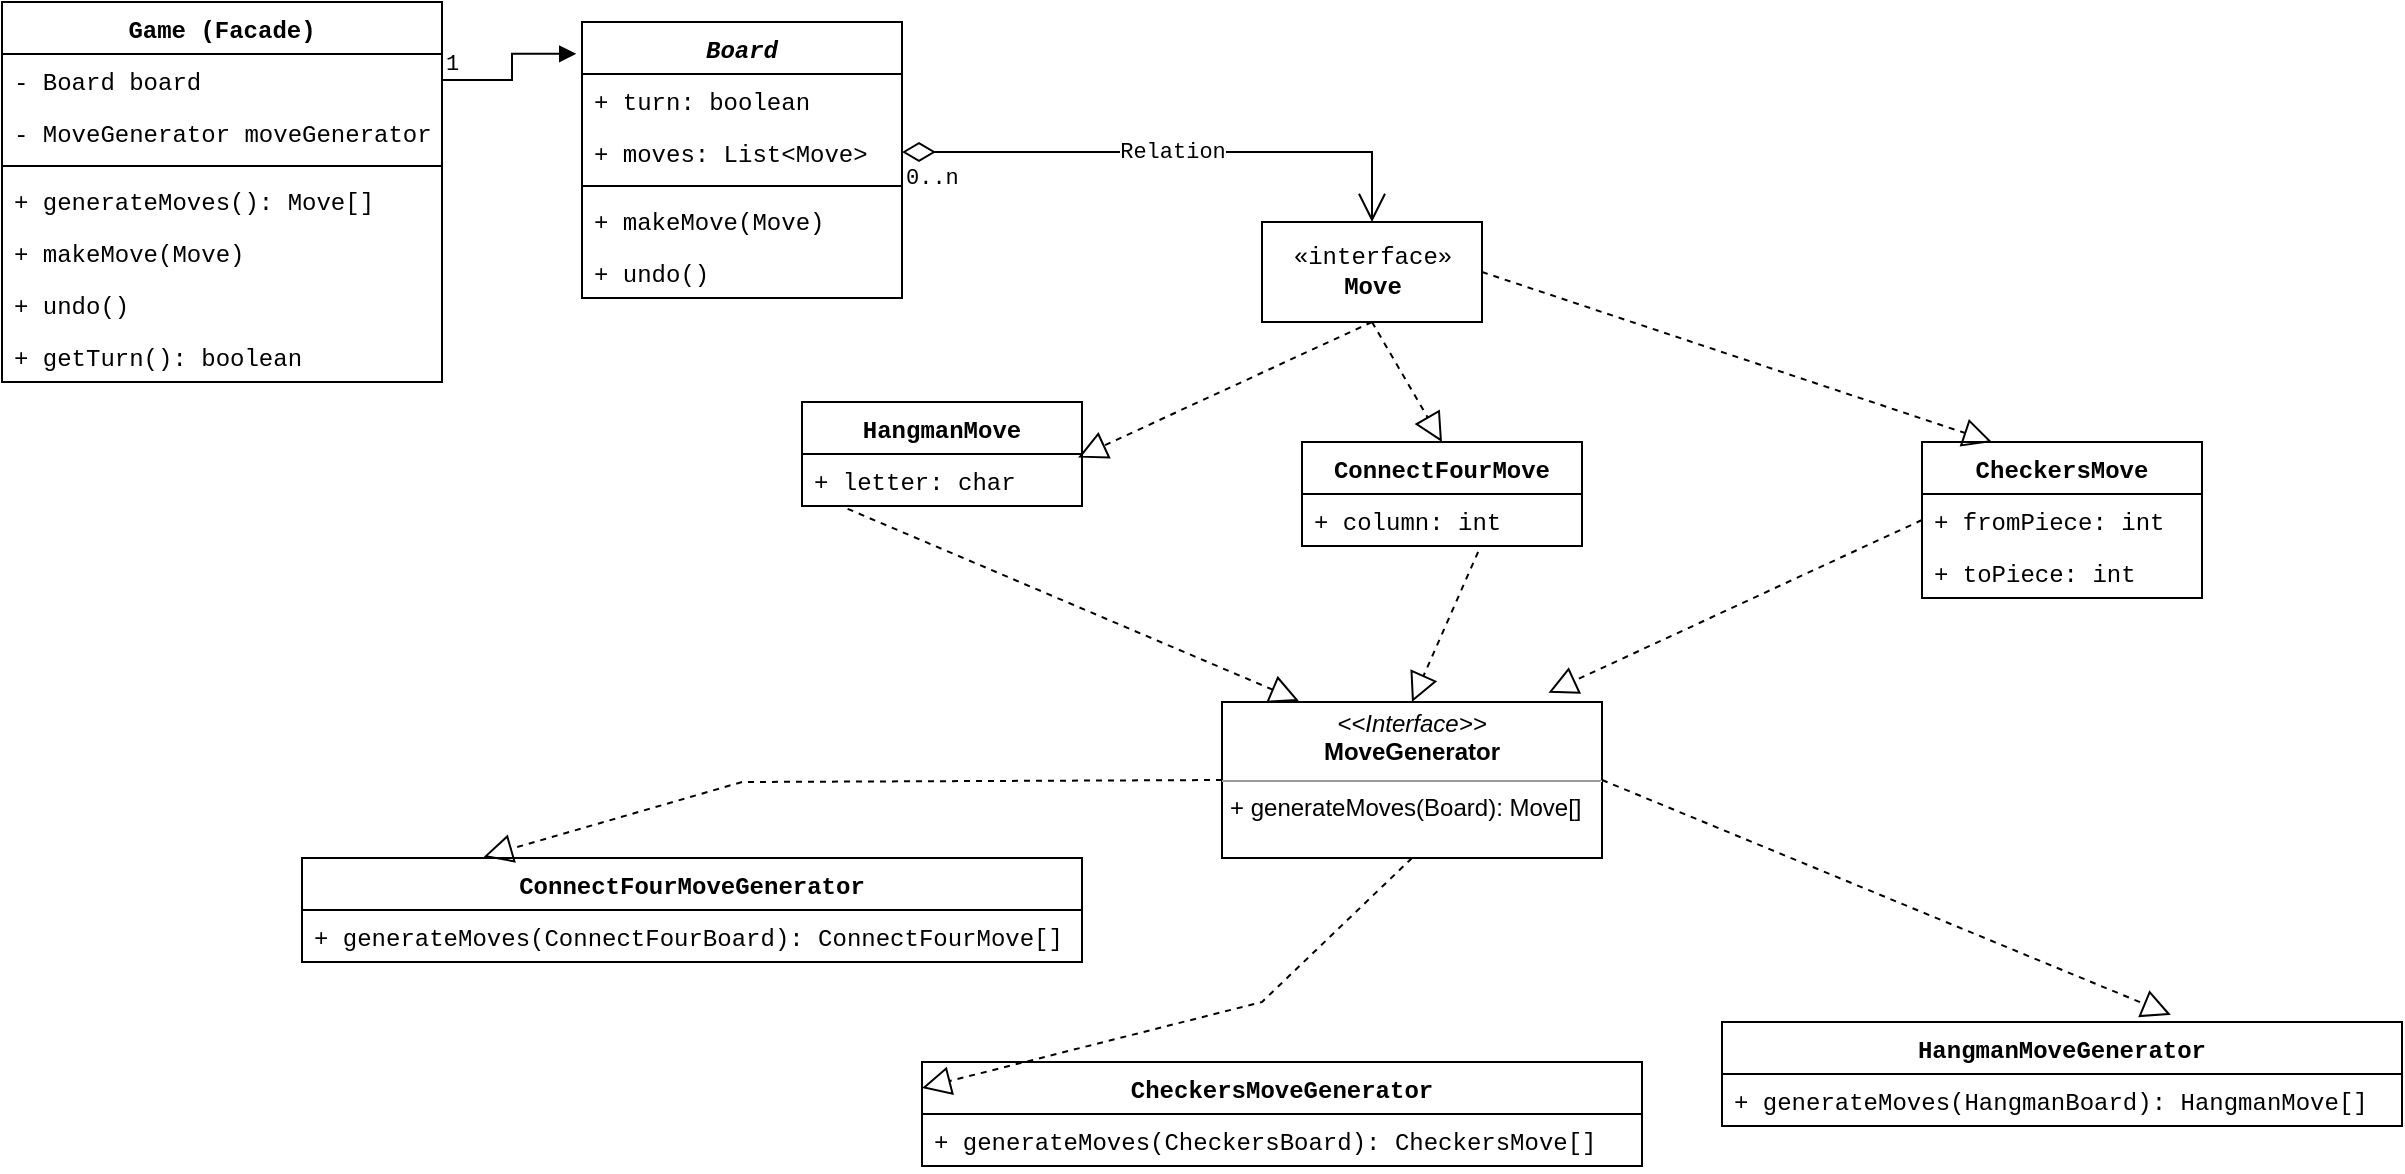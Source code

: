 <mxfile version="20.5.3" type="github">
  <diagram id="h_nkCJeNbxuBH3u3GuZV" name="Page-1">
    <mxGraphModel dx="2003" dy="634" grid="1" gridSize="10" guides="1" tooltips="1" connect="1" arrows="1" fold="1" page="1" pageScale="1" pageWidth="850" pageHeight="1100" math="0" shadow="0">
      <root>
        <mxCell id="0" />
        <mxCell id="1" parent="0" />
        <mxCell id="tKDoVAYZ7wEW3-KZ-8f7-16" value="Game (Facade)" style="swimlane;fontStyle=1;align=center;verticalAlign=top;childLayout=stackLayout;horizontal=1;startSize=26;horizontalStack=0;resizeParent=1;resizeParentMax=0;resizeLast=0;collapsible=1;marginBottom=0;fontFamily=Courier New;" parent="1" vertex="1">
          <mxGeometry x="-810" y="30" width="220" height="190" as="geometry" />
        </mxCell>
        <mxCell id="tKDoVAYZ7wEW3-KZ-8f7-20" value="- Board board" style="text;strokeColor=none;fillColor=none;align=left;verticalAlign=top;spacingLeft=4;spacingRight=4;overflow=hidden;rotatable=0;points=[[0,0.5],[1,0.5]];portConstraint=eastwest;fontFamily=Courier New;" parent="tKDoVAYZ7wEW3-KZ-8f7-16" vertex="1">
          <mxGeometry y="26" width="220" height="26" as="geometry" />
        </mxCell>
        <mxCell id="tKDoVAYZ7wEW3-KZ-8f7-28" value="- MoveGenerator moveGenerator" style="text;strokeColor=none;fillColor=none;align=left;verticalAlign=top;spacingLeft=4;spacingRight=4;overflow=hidden;rotatable=0;points=[[0,0.5],[1,0.5]];portConstraint=eastwest;fontFamily=Courier New;" parent="tKDoVAYZ7wEW3-KZ-8f7-16" vertex="1">
          <mxGeometry y="52" width="220" height="26" as="geometry" />
        </mxCell>
        <mxCell id="tKDoVAYZ7wEW3-KZ-8f7-18" value="" style="line;strokeWidth=1;fillColor=none;align=left;verticalAlign=middle;spacingTop=-1;spacingLeft=3;spacingRight=3;rotatable=0;labelPosition=right;points=[];portConstraint=eastwest;strokeColor=inherit;fontFamily=Courier New;" parent="tKDoVAYZ7wEW3-KZ-8f7-16" vertex="1">
          <mxGeometry y="78" width="220" height="8" as="geometry" />
        </mxCell>
        <mxCell id="tKDoVAYZ7wEW3-KZ-8f7-19" value="+ generateMoves(): Move[]" style="text;strokeColor=none;fillColor=none;align=left;verticalAlign=top;spacingLeft=4;spacingRight=4;overflow=hidden;rotatable=0;points=[[0,0.5],[1,0.5]];portConstraint=eastwest;fontFamily=Courier New;" parent="tKDoVAYZ7wEW3-KZ-8f7-16" vertex="1">
          <mxGeometry y="86" width="220" height="26" as="geometry" />
        </mxCell>
        <mxCell id="tKDoVAYZ7wEW3-KZ-8f7-21" value="+ makeMove(Move)" style="text;strokeColor=none;fillColor=none;align=left;verticalAlign=top;spacingLeft=4;spacingRight=4;overflow=hidden;rotatable=0;points=[[0,0.5],[1,0.5]];portConstraint=eastwest;fontFamily=Courier New;" parent="tKDoVAYZ7wEW3-KZ-8f7-16" vertex="1">
          <mxGeometry y="112" width="220" height="26" as="geometry" />
        </mxCell>
        <mxCell id="tKDoVAYZ7wEW3-KZ-8f7-22" value="+ undo()" style="text;strokeColor=none;fillColor=none;align=left;verticalAlign=top;spacingLeft=4;spacingRight=4;overflow=hidden;rotatable=0;points=[[0,0.5],[1,0.5]];portConstraint=eastwest;fontFamily=Courier New;" parent="tKDoVAYZ7wEW3-KZ-8f7-16" vertex="1">
          <mxGeometry y="138" width="220" height="26" as="geometry" />
        </mxCell>
        <mxCell id="tKDoVAYZ7wEW3-KZ-8f7-37" value="+ getTurn(): boolean" style="text;strokeColor=none;fillColor=none;align=left;verticalAlign=top;spacingLeft=4;spacingRight=4;overflow=hidden;rotatable=0;points=[[0,0.5],[1,0.5]];portConstraint=eastwest;fontFamily=Courier New;" parent="tKDoVAYZ7wEW3-KZ-8f7-16" vertex="1">
          <mxGeometry y="164" width="220" height="26" as="geometry" />
        </mxCell>
        <mxCell id="tKDoVAYZ7wEW3-KZ-8f7-39" value="ConnectFourMove" style="swimlane;fontStyle=1;childLayout=stackLayout;horizontal=1;startSize=26;fillColor=none;horizontalStack=0;resizeParent=1;resizeParentMax=0;resizeLast=0;collapsible=1;marginBottom=0;fontFamily=Courier New;" parent="1" vertex="1">
          <mxGeometry x="-160" y="250" width="140" height="52" as="geometry" />
        </mxCell>
        <mxCell id="tKDoVAYZ7wEW3-KZ-8f7-40" value="+ column: int" style="text;strokeColor=none;fillColor=none;align=left;verticalAlign=top;spacingLeft=4;spacingRight=4;overflow=hidden;rotatable=0;points=[[0,0.5],[1,0.5]];portConstraint=eastwest;fontFamily=Courier New;" parent="tKDoVAYZ7wEW3-KZ-8f7-39" vertex="1">
          <mxGeometry y="26" width="140" height="26" as="geometry" />
        </mxCell>
        <mxCell id="tKDoVAYZ7wEW3-KZ-8f7-43" value="HangmanMove" style="swimlane;fontStyle=1;childLayout=stackLayout;horizontal=1;startSize=26;fillColor=none;horizontalStack=0;resizeParent=1;resizeParentMax=0;resizeLast=0;collapsible=1;marginBottom=0;fontFamily=Courier New;" parent="1" vertex="1">
          <mxGeometry x="-410" y="230" width="140" height="52" as="geometry" />
        </mxCell>
        <mxCell id="tKDoVAYZ7wEW3-KZ-8f7-44" value="+ letter: char" style="text;strokeColor=none;fillColor=none;align=left;verticalAlign=top;spacingLeft=4;spacingRight=4;overflow=hidden;rotatable=0;points=[[0,0.5],[1,0.5]];portConstraint=eastwest;fontFamily=Courier New;" parent="tKDoVAYZ7wEW3-KZ-8f7-43" vertex="1">
          <mxGeometry y="26" width="140" height="26" as="geometry" />
        </mxCell>
        <mxCell id="tKDoVAYZ7wEW3-KZ-8f7-47" value="CheckersMove" style="swimlane;fontStyle=1;childLayout=stackLayout;horizontal=1;startSize=26;fillColor=none;horizontalStack=0;resizeParent=1;resizeParentMax=0;resizeLast=0;collapsible=1;marginBottom=0;fontFamily=Courier New;" parent="1" vertex="1">
          <mxGeometry x="150" y="250" width="140" height="78" as="geometry" />
        </mxCell>
        <mxCell id="tKDoVAYZ7wEW3-KZ-8f7-48" value="+ fromPiece: int" style="text;strokeColor=none;fillColor=none;align=left;verticalAlign=top;spacingLeft=4;spacingRight=4;overflow=hidden;rotatable=0;points=[[0,0.5],[1,0.5]];portConstraint=eastwest;fontFamily=Courier New;" parent="tKDoVAYZ7wEW3-KZ-8f7-47" vertex="1">
          <mxGeometry y="26" width="140" height="26" as="geometry" />
        </mxCell>
        <mxCell id="tKDoVAYZ7wEW3-KZ-8f7-49" value="+ toPiece: int" style="text;strokeColor=none;fillColor=none;align=left;verticalAlign=top;spacingLeft=4;spacingRight=4;overflow=hidden;rotatable=0;points=[[0,0.5],[1,0.5]];portConstraint=eastwest;fontFamily=Courier New;" parent="tKDoVAYZ7wEW3-KZ-8f7-47" vertex="1">
          <mxGeometry y="52" width="140" height="26" as="geometry" />
        </mxCell>
        <mxCell id="tKDoVAYZ7wEW3-KZ-8f7-51" value="«interface»&lt;br&gt;&lt;b&gt;Move&lt;/b&gt;" style="html=1;fontFamily=Courier New;" parent="1" vertex="1">
          <mxGeometry x="-180" y="140" width="110" height="50" as="geometry" />
        </mxCell>
        <mxCell id="tKDoVAYZ7wEW3-KZ-8f7-52" value="" style="endArrow=block;dashed=1;endFill=0;endSize=12;html=1;rounded=0;fontFamily=Courier New;entryX=0.5;entryY=0;entryDx=0;entryDy=0;exitX=0.5;exitY=1;exitDx=0;exitDy=0;" parent="1" source="tKDoVAYZ7wEW3-KZ-8f7-51" target="tKDoVAYZ7wEW3-KZ-8f7-39" edge="1">
          <mxGeometry width="160" relative="1" as="geometry">
            <mxPoint x="450" y="400" as="sourcePoint" />
            <mxPoint x="610" y="400" as="targetPoint" />
          </mxGeometry>
        </mxCell>
        <mxCell id="tKDoVAYZ7wEW3-KZ-8f7-53" value="" style="endArrow=block;dashed=1;endFill=0;endSize=12;html=1;rounded=0;fontFamily=Courier New;exitX=1;exitY=0.5;exitDx=0;exitDy=0;entryX=0.25;entryY=0;entryDx=0;entryDy=0;" parent="1" source="tKDoVAYZ7wEW3-KZ-8f7-51" target="tKDoVAYZ7wEW3-KZ-8f7-47" edge="1">
          <mxGeometry width="160" relative="1" as="geometry">
            <mxPoint x="635" y="440" as="sourcePoint" />
            <mxPoint x="730" y="300" as="targetPoint" />
          </mxGeometry>
        </mxCell>
        <mxCell id="tKDoVAYZ7wEW3-KZ-8f7-54" value="" style="endArrow=block;dashed=1;endFill=0;endSize=12;html=1;rounded=0;fontFamily=Courier New;exitX=0.5;exitY=1;exitDx=0;exitDy=0;entryX=0.986;entryY=0.069;entryDx=0;entryDy=0;entryPerimeter=0;" parent="1" source="tKDoVAYZ7wEW3-KZ-8f7-51" target="tKDoVAYZ7wEW3-KZ-8f7-44" edge="1">
          <mxGeometry width="160" relative="1" as="geometry">
            <mxPoint x="450" y="400" as="sourcePoint" />
            <mxPoint x="610" y="400" as="targetPoint" />
          </mxGeometry>
        </mxCell>
        <mxCell id="tKDoVAYZ7wEW3-KZ-8f7-55" value="Board" style="swimlane;fontStyle=3;align=center;verticalAlign=top;childLayout=stackLayout;horizontal=1;startSize=26;horizontalStack=0;resizeParent=1;resizeParentMax=0;resizeLast=0;collapsible=1;marginBottom=0;fontFamily=Courier New;" parent="1" vertex="1">
          <mxGeometry x="-520" y="40" width="160" height="138" as="geometry" />
        </mxCell>
        <mxCell id="tKDoVAYZ7wEW3-KZ-8f7-60" value="+ turn: boolean" style="text;strokeColor=none;fillColor=none;align=left;verticalAlign=top;spacingLeft=4;spacingRight=4;overflow=hidden;rotatable=0;points=[[0,0.5],[1,0.5]];portConstraint=eastwest;fontFamily=Courier New;" parent="tKDoVAYZ7wEW3-KZ-8f7-55" vertex="1">
          <mxGeometry y="26" width="160" height="26" as="geometry" />
        </mxCell>
        <mxCell id="tKDoVAYZ7wEW3-KZ-8f7-61" value="+ moves: List&lt;Move&gt;" style="text;strokeColor=none;fillColor=none;align=left;verticalAlign=top;spacingLeft=4;spacingRight=4;overflow=hidden;rotatable=0;points=[[0,0.5],[1,0.5]];portConstraint=eastwest;fontFamily=Courier New;" parent="tKDoVAYZ7wEW3-KZ-8f7-55" vertex="1">
          <mxGeometry y="52" width="160" height="26" as="geometry" />
        </mxCell>
        <mxCell id="tKDoVAYZ7wEW3-KZ-8f7-57" value="" style="line;strokeWidth=1;fillColor=none;align=left;verticalAlign=middle;spacingTop=-1;spacingLeft=3;spacingRight=3;rotatable=0;labelPosition=right;points=[];portConstraint=eastwest;strokeColor=inherit;fontFamily=Courier New;" parent="tKDoVAYZ7wEW3-KZ-8f7-55" vertex="1">
          <mxGeometry y="78" width="160" height="8" as="geometry" />
        </mxCell>
        <mxCell id="tKDoVAYZ7wEW3-KZ-8f7-58" value="+ makeMove(Move)" style="text;strokeColor=none;fillColor=none;align=left;verticalAlign=top;spacingLeft=4;spacingRight=4;overflow=hidden;rotatable=0;points=[[0,0.5],[1,0.5]];portConstraint=eastwest;fontFamily=Courier New;" parent="tKDoVAYZ7wEW3-KZ-8f7-55" vertex="1">
          <mxGeometry y="86" width="160" height="26" as="geometry" />
        </mxCell>
        <mxCell id="tKDoVAYZ7wEW3-KZ-8f7-59" value="+ undo()" style="text;strokeColor=none;fillColor=none;align=left;verticalAlign=top;spacingLeft=4;spacingRight=4;overflow=hidden;rotatable=0;points=[[0,0.5],[1,0.5]];portConstraint=eastwest;fontFamily=Courier New;" parent="tKDoVAYZ7wEW3-KZ-8f7-55" vertex="1">
          <mxGeometry y="112" width="160" height="26" as="geometry" />
        </mxCell>
        <mxCell id="tKDoVAYZ7wEW3-KZ-8f7-62" value="Relation" style="endArrow=open;html=1;endSize=12;startArrow=diamondThin;startSize=14;startFill=0;edgeStyle=orthogonalEdgeStyle;rounded=0;fontFamily=Courier New;entryX=0.5;entryY=0;entryDx=0;entryDy=0;" parent="1" source="tKDoVAYZ7wEW3-KZ-8f7-61" target="tKDoVAYZ7wEW3-KZ-8f7-51" edge="1">
          <mxGeometry relative="1" as="geometry">
            <mxPoint x="600" y="310" as="sourcePoint" />
            <mxPoint x="600" y="340" as="targetPoint" />
          </mxGeometry>
        </mxCell>
        <mxCell id="tKDoVAYZ7wEW3-KZ-8f7-63" value="0..n" style="edgeLabel;resizable=0;html=1;align=left;verticalAlign=top;fontFamily=Courier New;" parent="tKDoVAYZ7wEW3-KZ-8f7-62" connectable="0" vertex="1">
          <mxGeometry x="-1" relative="1" as="geometry" />
        </mxCell>
        <mxCell id="tKDoVAYZ7wEW3-KZ-8f7-69" value="CheckersMoveGenerator" style="swimlane;fontStyle=1;childLayout=stackLayout;horizontal=1;startSize=26;fillColor=none;horizontalStack=0;resizeParent=1;resizeParentMax=0;resizeLast=0;collapsible=1;marginBottom=0;fontFamily=Courier New;" parent="1" vertex="1">
          <mxGeometry x="-350" y="560" width="360" height="52" as="geometry" />
        </mxCell>
        <mxCell id="tKDoVAYZ7wEW3-KZ-8f7-70" value="+ generateMoves(CheckersBoard): CheckersMove[]" style="text;strokeColor=none;fillColor=none;align=left;verticalAlign=top;spacingLeft=4;spacingRight=4;overflow=hidden;rotatable=0;points=[[0,0.5],[1,0.5]];portConstraint=eastwest;fontFamily=Courier New;" parent="tKDoVAYZ7wEW3-KZ-8f7-69" vertex="1">
          <mxGeometry y="26" width="360" height="26" as="geometry" />
        </mxCell>
        <mxCell id="tKDoVAYZ7wEW3-KZ-8f7-74" value="&lt;p style=&quot;margin:0px;margin-top:4px;text-align:center;&quot;&gt;&lt;i&gt;&amp;lt;&amp;lt;Interface&amp;gt;&amp;gt;&lt;/i&gt;&lt;br&gt;&lt;b&gt;MoveGenerator&lt;/b&gt;&lt;/p&gt;&lt;hr size=&quot;1&quot;&gt;&lt;p style=&quot;margin:0px;margin-left:4px;&quot;&gt;+ generateMoves(Board): Move[]&lt;/p&gt;" style="verticalAlign=top;align=left;overflow=fill;fontSize=12;fontFamily=Helvetica;html=1;" parent="1" vertex="1">
          <mxGeometry x="-200" y="380" width="190" height="78" as="geometry" />
        </mxCell>
        <mxCell id="tKDoVAYZ7wEW3-KZ-8f7-75" value="HangmanMoveGenerator" style="swimlane;fontStyle=1;childLayout=stackLayout;horizontal=1;startSize=26;fillColor=none;horizontalStack=0;resizeParent=1;resizeParentMax=0;resizeLast=0;collapsible=1;marginBottom=0;fontFamily=Courier New;" parent="1" vertex="1">
          <mxGeometry x="50" y="540" width="340" height="52" as="geometry" />
        </mxCell>
        <mxCell id="tKDoVAYZ7wEW3-KZ-8f7-76" value="+ generateMoves(HangmanBoard): HangmanMove[]" style="text;strokeColor=none;fillColor=none;align=left;verticalAlign=top;spacingLeft=4;spacingRight=4;overflow=hidden;rotatable=0;points=[[0,0.5],[1,0.5]];portConstraint=eastwest;fontFamily=Courier New;" parent="tKDoVAYZ7wEW3-KZ-8f7-75" vertex="1">
          <mxGeometry y="26" width="340" height="26" as="geometry" />
        </mxCell>
        <mxCell id="tKDoVAYZ7wEW3-KZ-8f7-78" value="ConnectFourMoveGenerator" style="swimlane;fontStyle=1;childLayout=stackLayout;horizontal=1;startSize=26;fillColor=none;horizontalStack=0;resizeParent=1;resizeParentMax=0;resizeLast=0;collapsible=1;marginBottom=0;fontFamily=Courier New;" parent="1" vertex="1">
          <mxGeometry x="-660" y="458" width="390" height="52" as="geometry" />
        </mxCell>
        <mxCell id="tKDoVAYZ7wEW3-KZ-8f7-79" value="+ generateMoves(ConnectFourBoard): ConnectFourMove[]" style="text;strokeColor=none;fillColor=none;align=left;verticalAlign=top;spacingLeft=4;spacingRight=4;overflow=hidden;rotatable=0;points=[[0,0.5],[1,0.5]];portConstraint=eastwest;fontFamily=Courier New;" parent="tKDoVAYZ7wEW3-KZ-8f7-78" vertex="1">
          <mxGeometry y="26" width="390" height="26" as="geometry" />
        </mxCell>
        <mxCell id="tKDoVAYZ7wEW3-KZ-8f7-80" value="" style="endArrow=block;dashed=1;endFill=0;endSize=12;html=1;rounded=0;fontFamily=Courier New;exitX=1;exitY=0.5;exitDx=0;exitDy=0;entryX=0.66;entryY=-0.069;entryDx=0;entryDy=0;entryPerimeter=0;" parent="1" source="tKDoVAYZ7wEW3-KZ-8f7-74" target="tKDoVAYZ7wEW3-KZ-8f7-75" edge="1">
          <mxGeometry width="160" relative="1" as="geometry">
            <mxPoint x="340" y="360" as="sourcePoint" />
            <mxPoint x="500" y="360" as="targetPoint" />
          </mxGeometry>
        </mxCell>
        <mxCell id="tKDoVAYZ7wEW3-KZ-8f7-81" value="" style="endArrow=block;dashed=1;endFill=0;endSize=12;html=1;rounded=0;fontFamily=Courier New;exitX=0.5;exitY=1;exitDx=0;exitDy=0;entryX=0;entryY=0.25;entryDx=0;entryDy=0;" parent="1" source="tKDoVAYZ7wEW3-KZ-8f7-74" target="tKDoVAYZ7wEW3-KZ-8f7-69" edge="1">
          <mxGeometry width="160" relative="1" as="geometry">
            <mxPoint x="340" y="371" as="sourcePoint" />
            <mxPoint x="404.4" y="426.412" as="targetPoint" />
            <Array as="points">
              <mxPoint x="-180" y="530" />
            </Array>
          </mxGeometry>
        </mxCell>
        <mxCell id="tKDoVAYZ7wEW3-KZ-8f7-82" value="" style="endArrow=block;dashed=1;endFill=0;endSize=12;html=1;rounded=0;fontFamily=Courier New;exitX=0;exitY=0.5;exitDx=0;exitDy=0;entryX=0.233;entryY=-0.012;entryDx=0;entryDy=0;entryPerimeter=0;" parent="1" source="tKDoVAYZ7wEW3-KZ-8f7-74" target="tKDoVAYZ7wEW3-KZ-8f7-78" edge="1">
          <mxGeometry width="160" relative="1" as="geometry">
            <mxPoint x="340" y="360" as="sourcePoint" />
            <mxPoint x="500" y="360" as="targetPoint" />
            <Array as="points">
              <mxPoint x="-440" y="420" />
            </Array>
          </mxGeometry>
        </mxCell>
        <mxCell id="tKDoVAYZ7wEW3-KZ-8f7-85" value="" style="endArrow=block;endFill=1;html=1;edgeStyle=orthogonalEdgeStyle;align=left;verticalAlign=top;rounded=0;fontFamily=Courier New;exitX=1;exitY=0.5;exitDx=0;exitDy=0;entryX=-0.018;entryY=0.115;entryDx=0;entryDy=0;entryPerimeter=0;" parent="1" source="tKDoVAYZ7wEW3-KZ-8f7-20" target="tKDoVAYZ7wEW3-KZ-8f7-55" edge="1">
          <mxGeometry x="-1" relative="1" as="geometry">
            <mxPoint x="340" y="360" as="sourcePoint" />
            <mxPoint x="500" y="360" as="targetPoint" />
          </mxGeometry>
        </mxCell>
        <mxCell id="tKDoVAYZ7wEW3-KZ-8f7-86" value="1" style="edgeLabel;resizable=0;html=1;align=left;verticalAlign=bottom;fontFamily=Courier New;" parent="tKDoVAYZ7wEW3-KZ-8f7-85" connectable="0" vertex="1">
          <mxGeometry x="-1" relative="1" as="geometry" />
        </mxCell>
        <mxCell id="sy6OB67JD46rIxx9kL_R-3" value="" style="endArrow=block;dashed=1;endFill=0;endSize=12;html=1;rounded=0;exitX=0.163;exitY=1.054;exitDx=0;exitDy=0;exitPerimeter=0;entryX=0.202;entryY=-0.008;entryDx=0;entryDy=0;entryPerimeter=0;" edge="1" parent="1" source="tKDoVAYZ7wEW3-KZ-8f7-44" target="tKDoVAYZ7wEW3-KZ-8f7-74">
          <mxGeometry width="160" relative="1" as="geometry">
            <mxPoint x="370" y="370" as="sourcePoint" />
            <mxPoint x="530" y="370" as="targetPoint" />
          </mxGeometry>
        </mxCell>
        <mxCell id="sy6OB67JD46rIxx9kL_R-4" value="" style="endArrow=block;dashed=1;endFill=0;endSize=12;html=1;rounded=0;exitX=0.629;exitY=1.115;exitDx=0;exitDy=0;exitPerimeter=0;entryX=0.5;entryY=0;entryDx=0;entryDy=0;" edge="1" parent="1" source="tKDoVAYZ7wEW3-KZ-8f7-40" target="tKDoVAYZ7wEW3-KZ-8f7-74">
          <mxGeometry width="160" relative="1" as="geometry">
            <mxPoint x="370" y="370" as="sourcePoint" />
            <mxPoint x="530" y="370" as="targetPoint" />
          </mxGeometry>
        </mxCell>
        <mxCell id="sy6OB67JD46rIxx9kL_R-5" value="" style="endArrow=block;dashed=1;endFill=0;endSize=12;html=1;rounded=0;exitX=0;exitY=0.5;exitDx=0;exitDy=0;entryX=0.859;entryY=-0.059;entryDx=0;entryDy=0;entryPerimeter=0;" edge="1" parent="1" source="tKDoVAYZ7wEW3-KZ-8f7-48" target="tKDoVAYZ7wEW3-KZ-8f7-74">
          <mxGeometry width="160" relative="1" as="geometry">
            <mxPoint x="370" y="370" as="sourcePoint" />
            <mxPoint x="530" y="370" as="targetPoint" />
          </mxGeometry>
        </mxCell>
      </root>
    </mxGraphModel>
  </diagram>
</mxfile>
